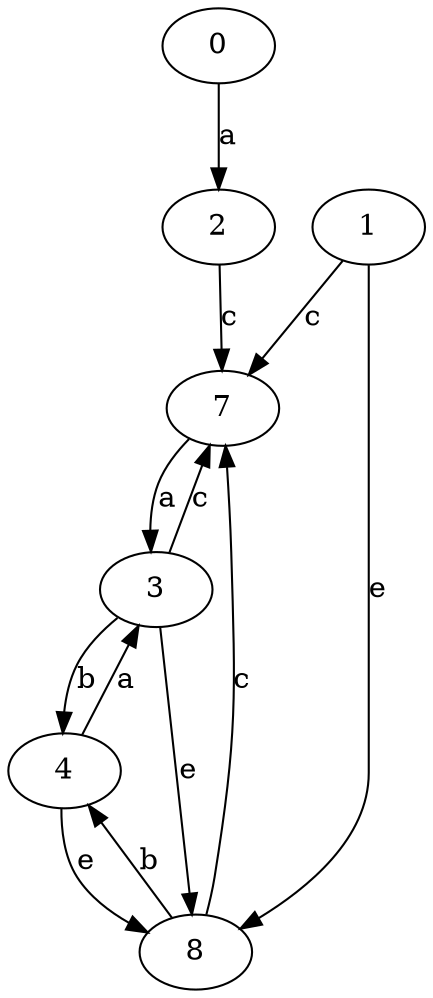 strict digraph  {
0;
1;
2;
3;
4;
7;
8;
0 -> 2  [label=a];
1 -> 7  [label=c];
1 -> 8  [label=e];
2 -> 7  [label=c];
3 -> 4  [label=b];
3 -> 7  [label=c];
3 -> 8  [label=e];
4 -> 3  [label=a];
4 -> 8  [label=e];
7 -> 3  [label=a];
8 -> 4  [label=b];
8 -> 7  [label=c];
}
